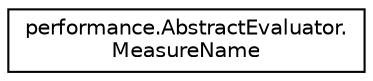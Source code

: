 digraph "Graphe hiérarchique des classes"
{
  edge [fontname="Helvetica",fontsize="10",labelfontname="Helvetica",labelfontsize="10"];
  node [fontname="Helvetica",fontsize="10",shape=record];
  rankdir="LR";
  Node0 [label="performance.AbstractEvaluator.\lMeasureName",height=0.2,width=0.4,color="black", fillcolor="white", style="filled",URL="$enumperformance_1_1AbstractEvaluator_1_1MeasureName.html"];
}
